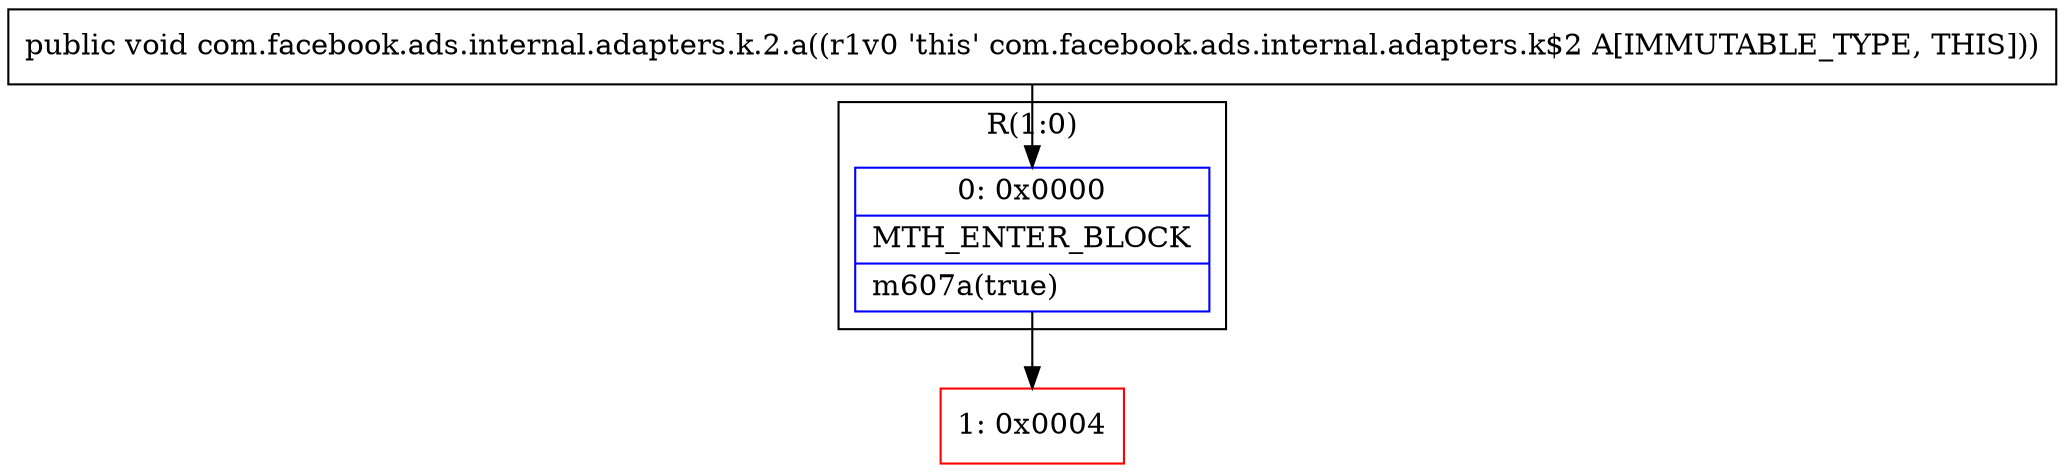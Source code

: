 digraph "CFG forcom.facebook.ads.internal.adapters.k.2.a()V" {
subgraph cluster_Region_434194807 {
label = "R(1:0)";
node [shape=record,color=blue];
Node_0 [shape=record,label="{0\:\ 0x0000|MTH_ENTER_BLOCK\l|m607a(true)\l}"];
}
Node_1 [shape=record,color=red,label="{1\:\ 0x0004}"];
MethodNode[shape=record,label="{public void com.facebook.ads.internal.adapters.k.2.a((r1v0 'this' com.facebook.ads.internal.adapters.k$2 A[IMMUTABLE_TYPE, THIS])) }"];
MethodNode -> Node_0;
Node_0 -> Node_1;
}

